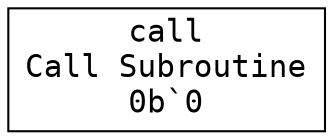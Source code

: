 digraph "Format subr" {
  graph [dpi = 100, bgcolor="white"];
  node [fontname = "Courier", fontsize="15pt"];
  edge [fontname = "Courier"];
  "call_16130939" [label = "call\nCall Subroutine\n0b`0", shape = rectangle];
}
